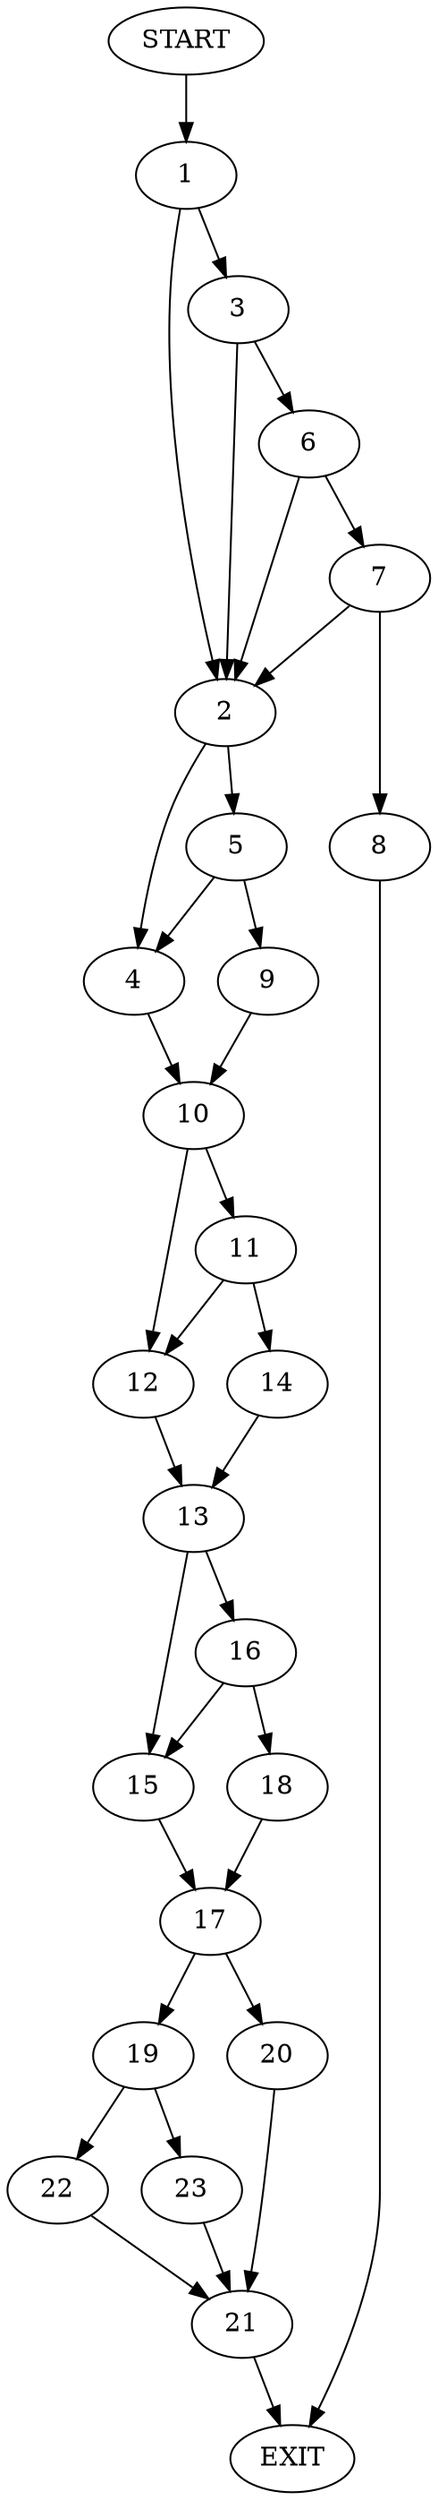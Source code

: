 digraph {
0 [label="START"]
24 [label="EXIT"]
0 -> 1
1 -> 2
1 -> 3
2 -> 4
2 -> 5
3 -> 2
3 -> 6
6 -> 2
6 -> 7
7 -> 2
7 -> 8
8 -> 24
5 -> 4
5 -> 9
4 -> 10
9 -> 10
10 -> 11
10 -> 12
12 -> 13
11 -> 14
11 -> 12
14 -> 13
13 -> 15
13 -> 16
15 -> 17
16 -> 15
16 -> 18
18 -> 17
17 -> 19
17 -> 20
20 -> 21
19 -> 22
19 -> 23
21 -> 24
22 -> 21
23 -> 21
}
